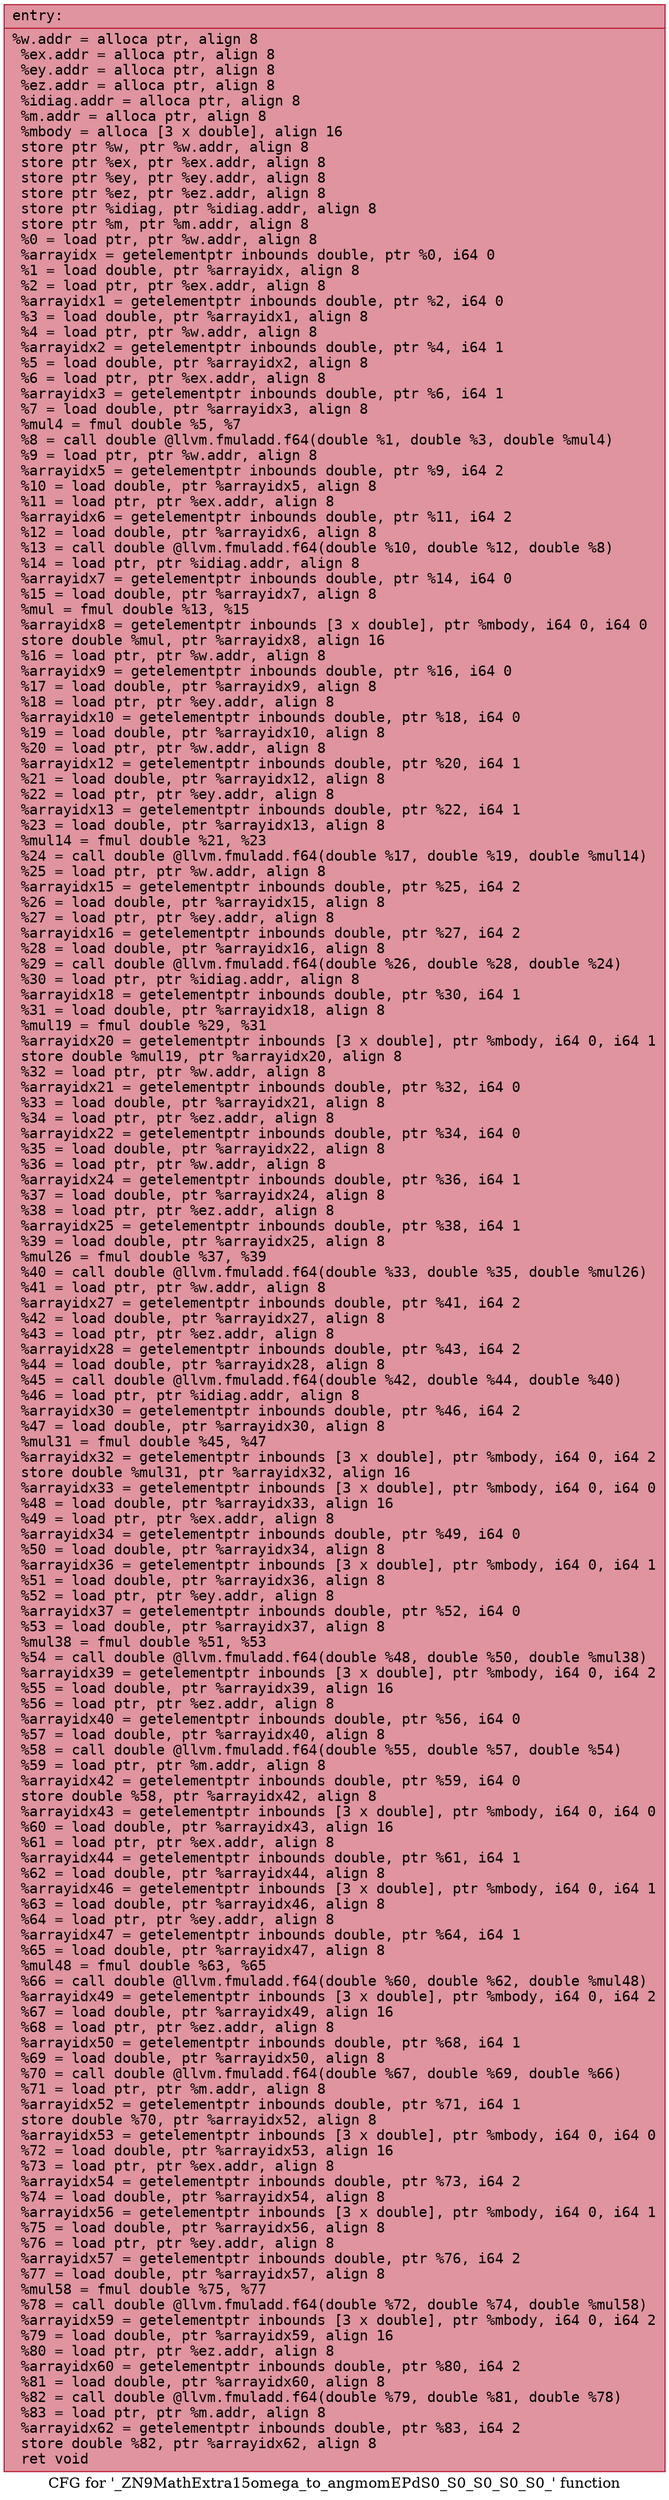 digraph "CFG for '_ZN9MathExtra15omega_to_angmomEPdS0_S0_S0_S0_S0_' function" {
	label="CFG for '_ZN9MathExtra15omega_to_angmomEPdS0_S0_S0_S0_S0_' function";

	Node0x5583735fbd90 [shape=record,color="#b70d28ff", style=filled, fillcolor="#b70d2870" fontname="Courier",label="{entry:\l|  %w.addr = alloca ptr, align 8\l  %ex.addr = alloca ptr, align 8\l  %ey.addr = alloca ptr, align 8\l  %ez.addr = alloca ptr, align 8\l  %idiag.addr = alloca ptr, align 8\l  %m.addr = alloca ptr, align 8\l  %mbody = alloca [3 x double], align 16\l  store ptr %w, ptr %w.addr, align 8\l  store ptr %ex, ptr %ex.addr, align 8\l  store ptr %ey, ptr %ey.addr, align 8\l  store ptr %ez, ptr %ez.addr, align 8\l  store ptr %idiag, ptr %idiag.addr, align 8\l  store ptr %m, ptr %m.addr, align 8\l  %0 = load ptr, ptr %w.addr, align 8\l  %arrayidx = getelementptr inbounds double, ptr %0, i64 0\l  %1 = load double, ptr %arrayidx, align 8\l  %2 = load ptr, ptr %ex.addr, align 8\l  %arrayidx1 = getelementptr inbounds double, ptr %2, i64 0\l  %3 = load double, ptr %arrayidx1, align 8\l  %4 = load ptr, ptr %w.addr, align 8\l  %arrayidx2 = getelementptr inbounds double, ptr %4, i64 1\l  %5 = load double, ptr %arrayidx2, align 8\l  %6 = load ptr, ptr %ex.addr, align 8\l  %arrayidx3 = getelementptr inbounds double, ptr %6, i64 1\l  %7 = load double, ptr %arrayidx3, align 8\l  %mul4 = fmul double %5, %7\l  %8 = call double @llvm.fmuladd.f64(double %1, double %3, double %mul4)\l  %9 = load ptr, ptr %w.addr, align 8\l  %arrayidx5 = getelementptr inbounds double, ptr %9, i64 2\l  %10 = load double, ptr %arrayidx5, align 8\l  %11 = load ptr, ptr %ex.addr, align 8\l  %arrayidx6 = getelementptr inbounds double, ptr %11, i64 2\l  %12 = load double, ptr %arrayidx6, align 8\l  %13 = call double @llvm.fmuladd.f64(double %10, double %12, double %8)\l  %14 = load ptr, ptr %idiag.addr, align 8\l  %arrayidx7 = getelementptr inbounds double, ptr %14, i64 0\l  %15 = load double, ptr %arrayidx7, align 8\l  %mul = fmul double %13, %15\l  %arrayidx8 = getelementptr inbounds [3 x double], ptr %mbody, i64 0, i64 0\l  store double %mul, ptr %arrayidx8, align 16\l  %16 = load ptr, ptr %w.addr, align 8\l  %arrayidx9 = getelementptr inbounds double, ptr %16, i64 0\l  %17 = load double, ptr %arrayidx9, align 8\l  %18 = load ptr, ptr %ey.addr, align 8\l  %arrayidx10 = getelementptr inbounds double, ptr %18, i64 0\l  %19 = load double, ptr %arrayidx10, align 8\l  %20 = load ptr, ptr %w.addr, align 8\l  %arrayidx12 = getelementptr inbounds double, ptr %20, i64 1\l  %21 = load double, ptr %arrayidx12, align 8\l  %22 = load ptr, ptr %ey.addr, align 8\l  %arrayidx13 = getelementptr inbounds double, ptr %22, i64 1\l  %23 = load double, ptr %arrayidx13, align 8\l  %mul14 = fmul double %21, %23\l  %24 = call double @llvm.fmuladd.f64(double %17, double %19, double %mul14)\l  %25 = load ptr, ptr %w.addr, align 8\l  %arrayidx15 = getelementptr inbounds double, ptr %25, i64 2\l  %26 = load double, ptr %arrayidx15, align 8\l  %27 = load ptr, ptr %ey.addr, align 8\l  %arrayidx16 = getelementptr inbounds double, ptr %27, i64 2\l  %28 = load double, ptr %arrayidx16, align 8\l  %29 = call double @llvm.fmuladd.f64(double %26, double %28, double %24)\l  %30 = load ptr, ptr %idiag.addr, align 8\l  %arrayidx18 = getelementptr inbounds double, ptr %30, i64 1\l  %31 = load double, ptr %arrayidx18, align 8\l  %mul19 = fmul double %29, %31\l  %arrayidx20 = getelementptr inbounds [3 x double], ptr %mbody, i64 0, i64 1\l  store double %mul19, ptr %arrayidx20, align 8\l  %32 = load ptr, ptr %w.addr, align 8\l  %arrayidx21 = getelementptr inbounds double, ptr %32, i64 0\l  %33 = load double, ptr %arrayidx21, align 8\l  %34 = load ptr, ptr %ez.addr, align 8\l  %arrayidx22 = getelementptr inbounds double, ptr %34, i64 0\l  %35 = load double, ptr %arrayidx22, align 8\l  %36 = load ptr, ptr %w.addr, align 8\l  %arrayidx24 = getelementptr inbounds double, ptr %36, i64 1\l  %37 = load double, ptr %arrayidx24, align 8\l  %38 = load ptr, ptr %ez.addr, align 8\l  %arrayidx25 = getelementptr inbounds double, ptr %38, i64 1\l  %39 = load double, ptr %arrayidx25, align 8\l  %mul26 = fmul double %37, %39\l  %40 = call double @llvm.fmuladd.f64(double %33, double %35, double %mul26)\l  %41 = load ptr, ptr %w.addr, align 8\l  %arrayidx27 = getelementptr inbounds double, ptr %41, i64 2\l  %42 = load double, ptr %arrayidx27, align 8\l  %43 = load ptr, ptr %ez.addr, align 8\l  %arrayidx28 = getelementptr inbounds double, ptr %43, i64 2\l  %44 = load double, ptr %arrayidx28, align 8\l  %45 = call double @llvm.fmuladd.f64(double %42, double %44, double %40)\l  %46 = load ptr, ptr %idiag.addr, align 8\l  %arrayidx30 = getelementptr inbounds double, ptr %46, i64 2\l  %47 = load double, ptr %arrayidx30, align 8\l  %mul31 = fmul double %45, %47\l  %arrayidx32 = getelementptr inbounds [3 x double], ptr %mbody, i64 0, i64 2\l  store double %mul31, ptr %arrayidx32, align 16\l  %arrayidx33 = getelementptr inbounds [3 x double], ptr %mbody, i64 0, i64 0\l  %48 = load double, ptr %arrayidx33, align 16\l  %49 = load ptr, ptr %ex.addr, align 8\l  %arrayidx34 = getelementptr inbounds double, ptr %49, i64 0\l  %50 = load double, ptr %arrayidx34, align 8\l  %arrayidx36 = getelementptr inbounds [3 x double], ptr %mbody, i64 0, i64 1\l  %51 = load double, ptr %arrayidx36, align 8\l  %52 = load ptr, ptr %ey.addr, align 8\l  %arrayidx37 = getelementptr inbounds double, ptr %52, i64 0\l  %53 = load double, ptr %arrayidx37, align 8\l  %mul38 = fmul double %51, %53\l  %54 = call double @llvm.fmuladd.f64(double %48, double %50, double %mul38)\l  %arrayidx39 = getelementptr inbounds [3 x double], ptr %mbody, i64 0, i64 2\l  %55 = load double, ptr %arrayidx39, align 16\l  %56 = load ptr, ptr %ez.addr, align 8\l  %arrayidx40 = getelementptr inbounds double, ptr %56, i64 0\l  %57 = load double, ptr %arrayidx40, align 8\l  %58 = call double @llvm.fmuladd.f64(double %55, double %57, double %54)\l  %59 = load ptr, ptr %m.addr, align 8\l  %arrayidx42 = getelementptr inbounds double, ptr %59, i64 0\l  store double %58, ptr %arrayidx42, align 8\l  %arrayidx43 = getelementptr inbounds [3 x double], ptr %mbody, i64 0, i64 0\l  %60 = load double, ptr %arrayidx43, align 16\l  %61 = load ptr, ptr %ex.addr, align 8\l  %arrayidx44 = getelementptr inbounds double, ptr %61, i64 1\l  %62 = load double, ptr %arrayidx44, align 8\l  %arrayidx46 = getelementptr inbounds [3 x double], ptr %mbody, i64 0, i64 1\l  %63 = load double, ptr %arrayidx46, align 8\l  %64 = load ptr, ptr %ey.addr, align 8\l  %arrayidx47 = getelementptr inbounds double, ptr %64, i64 1\l  %65 = load double, ptr %arrayidx47, align 8\l  %mul48 = fmul double %63, %65\l  %66 = call double @llvm.fmuladd.f64(double %60, double %62, double %mul48)\l  %arrayidx49 = getelementptr inbounds [3 x double], ptr %mbody, i64 0, i64 2\l  %67 = load double, ptr %arrayidx49, align 16\l  %68 = load ptr, ptr %ez.addr, align 8\l  %arrayidx50 = getelementptr inbounds double, ptr %68, i64 1\l  %69 = load double, ptr %arrayidx50, align 8\l  %70 = call double @llvm.fmuladd.f64(double %67, double %69, double %66)\l  %71 = load ptr, ptr %m.addr, align 8\l  %arrayidx52 = getelementptr inbounds double, ptr %71, i64 1\l  store double %70, ptr %arrayidx52, align 8\l  %arrayidx53 = getelementptr inbounds [3 x double], ptr %mbody, i64 0, i64 0\l  %72 = load double, ptr %arrayidx53, align 16\l  %73 = load ptr, ptr %ex.addr, align 8\l  %arrayidx54 = getelementptr inbounds double, ptr %73, i64 2\l  %74 = load double, ptr %arrayidx54, align 8\l  %arrayidx56 = getelementptr inbounds [3 x double], ptr %mbody, i64 0, i64 1\l  %75 = load double, ptr %arrayidx56, align 8\l  %76 = load ptr, ptr %ey.addr, align 8\l  %arrayidx57 = getelementptr inbounds double, ptr %76, i64 2\l  %77 = load double, ptr %arrayidx57, align 8\l  %mul58 = fmul double %75, %77\l  %78 = call double @llvm.fmuladd.f64(double %72, double %74, double %mul58)\l  %arrayidx59 = getelementptr inbounds [3 x double], ptr %mbody, i64 0, i64 2\l  %79 = load double, ptr %arrayidx59, align 16\l  %80 = load ptr, ptr %ez.addr, align 8\l  %arrayidx60 = getelementptr inbounds double, ptr %80, i64 2\l  %81 = load double, ptr %arrayidx60, align 8\l  %82 = call double @llvm.fmuladd.f64(double %79, double %81, double %78)\l  %83 = load ptr, ptr %m.addr, align 8\l  %arrayidx62 = getelementptr inbounds double, ptr %83, i64 2\l  store double %82, ptr %arrayidx62, align 8\l  ret void\l}"];
}
